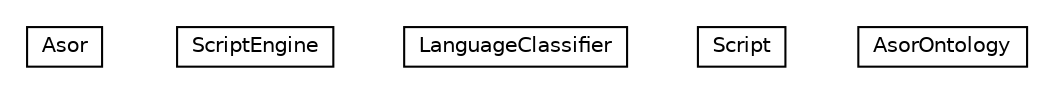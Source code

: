 #!/usr/local/bin/dot
#
# Class diagram 
# Generated by UMLGraph version 5.1 (http://www.umlgraph.org/)
#

digraph G {
	edge [fontname="Helvetica",fontsize=10,labelfontname="Helvetica",labelfontsize=10];
	node [fontname="Helvetica",fontsize=10,shape=plaintext];
	nodesep=0.25;
	ranksep=0.5;
	// org.universAAL.ontology.asor.Asor
	c331522 [label=<<table title="org.universAAL.ontology.asor.Asor" border="0" cellborder="1" cellspacing="0" cellpadding="2" port="p" href="./Asor.html">
		<tr><td><table border="0" cellspacing="0" cellpadding="1">
<tr><td align="center" balign="center"> Asor </td></tr>
		</table></td></tr>
		</table>>, fontname="Helvetica", fontcolor="black", fontsize=10.0];
	// org.universAAL.ontology.asor.ScriptEngine
	c331523 [label=<<table title="org.universAAL.ontology.asor.ScriptEngine" border="0" cellborder="1" cellspacing="0" cellpadding="2" port="p" href="./ScriptEngine.html">
		<tr><td><table border="0" cellspacing="0" cellpadding="1">
<tr><td align="center" balign="center"> ScriptEngine </td></tr>
		</table></td></tr>
		</table>>, fontname="Helvetica", fontcolor="black", fontsize=10.0];
	// org.universAAL.ontology.asor.LanguageClassifier
	c331524 [label=<<table title="org.universAAL.ontology.asor.LanguageClassifier" border="0" cellborder="1" cellspacing="0" cellpadding="2" port="p" href="./LanguageClassifier.html">
		<tr><td><table border="0" cellspacing="0" cellpadding="1">
<tr><td align="center" balign="center"> LanguageClassifier </td></tr>
		</table></td></tr>
		</table>>, fontname="Helvetica", fontcolor="black", fontsize=10.0];
	// org.universAAL.ontology.asor.Script
	c331525 [label=<<table title="org.universAAL.ontology.asor.Script" border="0" cellborder="1" cellspacing="0" cellpadding="2" port="p" href="./Script.html">
		<tr><td><table border="0" cellspacing="0" cellpadding="1">
<tr><td align="center" balign="center"> Script </td></tr>
		</table></td></tr>
		</table>>, fontname="Helvetica", fontcolor="black", fontsize=10.0];
	// org.universAAL.ontology.asor.AsorOntology
	c331526 [label=<<table title="org.universAAL.ontology.asor.AsorOntology" border="0" cellborder="1" cellspacing="0" cellpadding="2" port="p" href="./AsorOntology.html">
		<tr><td><table border="0" cellspacing="0" cellpadding="1">
<tr><td align="center" balign="center"> AsorOntology </td></tr>
		</table></td></tr>
		</table>>, fontname="Helvetica", fontcolor="black", fontsize=10.0];
}

